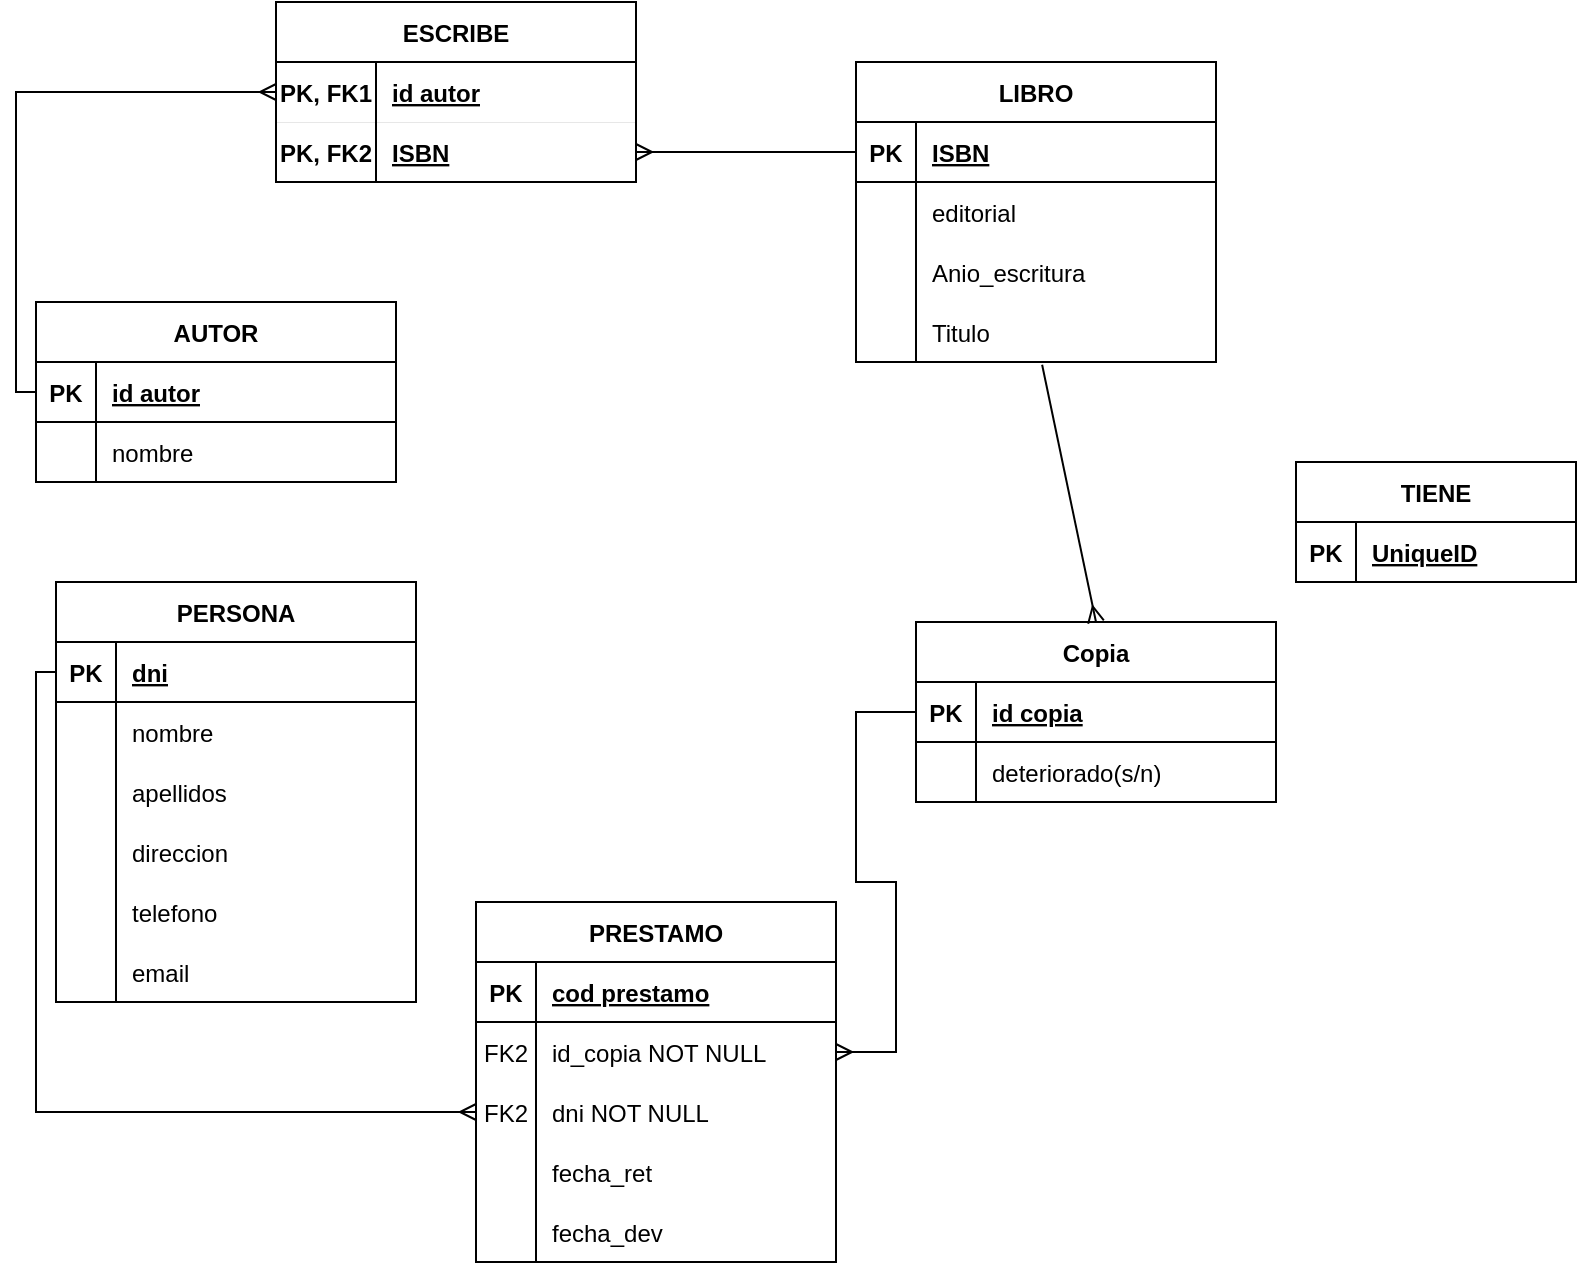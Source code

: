 <mxfile version="20.8.16" type="device"><diagram id="R2lEEEUBdFMjLlhIrx00" name="Page-1"><mxGraphModel dx="1036" dy="614" grid="1" gridSize="10" guides="1" tooltips="1" connect="1" arrows="1" fold="1" page="1" pageScale="1" pageWidth="850" pageHeight="1100" math="0" shadow="0" extFonts="Permanent Marker^https://fonts.googleapis.com/css?family=Permanent+Marker"><root><mxCell id="0"/><mxCell id="1" parent="0"/><mxCell id="1ohQYtcesGBiz8Ycspqm-1" value="AUTOR" style="shape=table;startSize=30;container=1;collapsible=1;childLayout=tableLayout;fixedRows=1;rowLines=0;fontStyle=1;align=center;resizeLast=1;" parent="1" vertex="1"><mxGeometry x="40" y="190" width="180" height="90" as="geometry"/></mxCell><mxCell id="1ohQYtcesGBiz8Ycspqm-2" value="" style="shape=tableRow;horizontal=0;startSize=0;swimlaneHead=0;swimlaneBody=0;fillColor=none;collapsible=0;dropTarget=0;points=[[0,0.5],[1,0.5]];portConstraint=eastwest;top=0;left=0;right=0;bottom=1;" parent="1ohQYtcesGBiz8Ycspqm-1" vertex="1"><mxGeometry y="30" width="180" height="30" as="geometry"/></mxCell><mxCell id="1ohQYtcesGBiz8Ycspqm-3" value="PK" style="shape=partialRectangle;connectable=0;fillColor=none;top=0;left=0;bottom=0;right=0;fontStyle=1;overflow=hidden;" parent="1ohQYtcesGBiz8Ycspqm-2" vertex="1"><mxGeometry width="30" height="30" as="geometry"><mxRectangle width="30" height="30" as="alternateBounds"/></mxGeometry></mxCell><mxCell id="1ohQYtcesGBiz8Ycspqm-4" value="id autor" style="shape=partialRectangle;connectable=0;fillColor=none;top=0;left=0;bottom=0;right=0;align=left;spacingLeft=6;fontStyle=5;overflow=hidden;" parent="1ohQYtcesGBiz8Ycspqm-2" vertex="1"><mxGeometry x="30" width="150" height="30" as="geometry"><mxRectangle width="150" height="30" as="alternateBounds"/></mxGeometry></mxCell><mxCell id="1ohQYtcesGBiz8Ycspqm-5" value="" style="shape=tableRow;horizontal=0;startSize=0;swimlaneHead=0;swimlaneBody=0;fillColor=none;collapsible=0;dropTarget=0;points=[[0,0.5],[1,0.5]];portConstraint=eastwest;top=0;left=0;right=0;bottom=0;" parent="1ohQYtcesGBiz8Ycspqm-1" vertex="1"><mxGeometry y="60" width="180" height="30" as="geometry"/></mxCell><mxCell id="1ohQYtcesGBiz8Ycspqm-6" value="" style="shape=partialRectangle;connectable=0;fillColor=none;top=0;left=0;bottom=0;right=0;editable=1;overflow=hidden;" parent="1ohQYtcesGBiz8Ycspqm-5" vertex="1"><mxGeometry width="30" height="30" as="geometry"><mxRectangle width="30" height="30" as="alternateBounds"/></mxGeometry></mxCell><mxCell id="1ohQYtcesGBiz8Ycspqm-7" value="nombre" style="shape=partialRectangle;connectable=0;fillColor=none;top=0;left=0;bottom=0;right=0;align=left;spacingLeft=6;overflow=hidden;" parent="1ohQYtcesGBiz8Ycspqm-5" vertex="1"><mxGeometry x="30" width="150" height="30" as="geometry"><mxRectangle width="150" height="30" as="alternateBounds"/></mxGeometry></mxCell><mxCell id="1ohQYtcesGBiz8Ycspqm-14" value="LIBRO" style="shape=table;startSize=30;container=1;collapsible=1;childLayout=tableLayout;fixedRows=1;rowLines=0;fontStyle=1;align=center;resizeLast=1;" parent="1" vertex="1"><mxGeometry x="450" y="70" width="180" height="150" as="geometry"/></mxCell><mxCell id="1ohQYtcesGBiz8Ycspqm-15" value="" style="shape=tableRow;horizontal=0;startSize=0;swimlaneHead=0;swimlaneBody=0;fillColor=none;collapsible=0;dropTarget=0;points=[[0,0.5],[1,0.5]];portConstraint=eastwest;top=0;left=0;right=0;bottom=1;" parent="1ohQYtcesGBiz8Ycspqm-14" vertex="1"><mxGeometry y="30" width="180" height="30" as="geometry"/></mxCell><mxCell id="1ohQYtcesGBiz8Ycspqm-16" value="PK" style="shape=partialRectangle;connectable=0;fillColor=none;top=0;left=0;bottom=0;right=0;fontStyle=1;overflow=hidden;" parent="1ohQYtcesGBiz8Ycspqm-15" vertex="1"><mxGeometry width="30" height="30" as="geometry"><mxRectangle width="30" height="30" as="alternateBounds"/></mxGeometry></mxCell><mxCell id="1ohQYtcesGBiz8Ycspqm-17" value="ISBN" style="shape=partialRectangle;connectable=0;fillColor=none;top=0;left=0;bottom=0;right=0;align=left;spacingLeft=6;fontStyle=5;overflow=hidden;" parent="1ohQYtcesGBiz8Ycspqm-15" vertex="1"><mxGeometry x="30" width="150" height="30" as="geometry"><mxRectangle width="150" height="30" as="alternateBounds"/></mxGeometry></mxCell><mxCell id="1ohQYtcesGBiz8Ycspqm-18" value="" style="shape=tableRow;horizontal=0;startSize=0;swimlaneHead=0;swimlaneBody=0;fillColor=none;collapsible=0;dropTarget=0;points=[[0,0.5],[1,0.5]];portConstraint=eastwest;top=0;left=0;right=0;bottom=0;" parent="1ohQYtcesGBiz8Ycspqm-14" vertex="1"><mxGeometry y="60" width="180" height="30" as="geometry"/></mxCell><mxCell id="1ohQYtcesGBiz8Ycspqm-19" value="" style="shape=partialRectangle;connectable=0;fillColor=none;top=0;left=0;bottom=0;right=0;editable=1;overflow=hidden;" parent="1ohQYtcesGBiz8Ycspqm-18" vertex="1"><mxGeometry width="30" height="30" as="geometry"><mxRectangle width="30" height="30" as="alternateBounds"/></mxGeometry></mxCell><mxCell id="1ohQYtcesGBiz8Ycspqm-20" value="editorial" style="shape=partialRectangle;connectable=0;fillColor=none;top=0;left=0;bottom=0;right=0;align=left;spacingLeft=6;overflow=hidden;" parent="1ohQYtcesGBiz8Ycspqm-18" vertex="1"><mxGeometry x="30" width="150" height="30" as="geometry"><mxRectangle width="150" height="30" as="alternateBounds"/></mxGeometry></mxCell><mxCell id="1ohQYtcesGBiz8Ycspqm-21" value="" style="shape=tableRow;horizontal=0;startSize=0;swimlaneHead=0;swimlaneBody=0;fillColor=none;collapsible=0;dropTarget=0;points=[[0,0.5],[1,0.5]];portConstraint=eastwest;top=0;left=0;right=0;bottom=0;" parent="1ohQYtcesGBiz8Ycspqm-14" vertex="1"><mxGeometry y="90" width="180" height="30" as="geometry"/></mxCell><mxCell id="1ohQYtcesGBiz8Ycspqm-22" value="" style="shape=partialRectangle;connectable=0;fillColor=none;top=0;left=0;bottom=0;right=0;editable=1;overflow=hidden;" parent="1ohQYtcesGBiz8Ycspqm-21" vertex="1"><mxGeometry width="30" height="30" as="geometry"><mxRectangle width="30" height="30" as="alternateBounds"/></mxGeometry></mxCell><mxCell id="1ohQYtcesGBiz8Ycspqm-23" value="Anio_escritura" style="shape=partialRectangle;connectable=0;fillColor=none;top=0;left=0;bottom=0;right=0;align=left;spacingLeft=6;overflow=hidden;" parent="1ohQYtcesGBiz8Ycspqm-21" vertex="1"><mxGeometry x="30" width="150" height="30" as="geometry"><mxRectangle width="150" height="30" as="alternateBounds"/></mxGeometry></mxCell><mxCell id="1ohQYtcesGBiz8Ycspqm-24" value="" style="shape=tableRow;horizontal=0;startSize=0;swimlaneHead=0;swimlaneBody=0;fillColor=none;collapsible=0;dropTarget=0;points=[[0,0.5],[1,0.5]];portConstraint=eastwest;top=0;left=0;right=0;bottom=0;" parent="1ohQYtcesGBiz8Ycspqm-14" vertex="1"><mxGeometry y="120" width="180" height="30" as="geometry"/></mxCell><mxCell id="1ohQYtcesGBiz8Ycspqm-25" value="" style="shape=partialRectangle;connectable=0;fillColor=none;top=0;left=0;bottom=0;right=0;editable=1;overflow=hidden;" parent="1ohQYtcesGBiz8Ycspqm-24" vertex="1"><mxGeometry width="30" height="30" as="geometry"><mxRectangle width="30" height="30" as="alternateBounds"/></mxGeometry></mxCell><mxCell id="1ohQYtcesGBiz8Ycspqm-26" value="Titulo" style="shape=partialRectangle;connectable=0;fillColor=none;top=0;left=0;bottom=0;right=0;align=left;spacingLeft=6;overflow=hidden;" parent="1ohQYtcesGBiz8Ycspqm-24" vertex="1"><mxGeometry x="30" width="150" height="30" as="geometry"><mxRectangle width="150" height="30" as="alternateBounds"/></mxGeometry></mxCell><mxCell id="1ohQYtcesGBiz8Ycspqm-27" value="ESCRIBE" style="shape=table;startSize=30;container=1;collapsible=1;childLayout=tableLayout;fixedRows=1;rowLines=0;fontStyle=1;align=center;resizeLast=1;" parent="1" vertex="1"><mxGeometry x="160" y="40" width="180" height="90" as="geometry"/></mxCell><mxCell id="1ohQYtcesGBiz8Ycspqm-28" value="" style="shape=tableRow;horizontal=0;startSize=0;swimlaneHead=0;swimlaneBody=0;fillColor=none;collapsible=0;dropTarget=0;points=[[0,0.5],[1,0.5]];portConstraint=eastwest;top=0;left=0;right=0;bottom=1;strokeWidth=0;" parent="1ohQYtcesGBiz8Ycspqm-27" vertex="1"><mxGeometry y="30" width="180" height="30" as="geometry"/></mxCell><mxCell id="1ohQYtcesGBiz8Ycspqm-29" value="PK, FK1" style="shape=partialRectangle;connectable=0;fillColor=none;top=0;left=0;bottom=0;right=0;fontStyle=1;overflow=hidden;" parent="1ohQYtcesGBiz8Ycspqm-28" vertex="1"><mxGeometry width="50" height="30" as="geometry"><mxRectangle width="50" height="30" as="alternateBounds"/></mxGeometry></mxCell><mxCell id="1ohQYtcesGBiz8Ycspqm-30" value="id autor" style="shape=partialRectangle;connectable=0;fillColor=none;top=0;left=0;bottom=0;right=0;align=left;spacingLeft=6;fontStyle=5;overflow=hidden;" parent="1ohQYtcesGBiz8Ycspqm-28" vertex="1"><mxGeometry x="50" width="130" height="30" as="geometry"><mxRectangle width="130" height="30" as="alternateBounds"/></mxGeometry></mxCell><mxCell id="1ohQYtcesGBiz8Ycspqm-40" value="" style="shape=tableRow;horizontal=0;startSize=0;swimlaneHead=0;swimlaneBody=0;fillColor=none;collapsible=0;dropTarget=0;points=[[0,0.5],[1,0.5]];portConstraint=eastwest;top=0;left=0;right=0;bottom=1;" parent="1ohQYtcesGBiz8Ycspqm-27" vertex="1"><mxGeometry y="60" width="180" height="30" as="geometry"/></mxCell><mxCell id="1ohQYtcesGBiz8Ycspqm-41" value="PK, FK2" style="shape=partialRectangle;connectable=0;fillColor=none;top=0;left=0;bottom=0;right=0;fontStyle=1;overflow=hidden;" parent="1ohQYtcesGBiz8Ycspqm-40" vertex="1"><mxGeometry width="50" height="30" as="geometry"><mxRectangle width="50" height="30" as="alternateBounds"/></mxGeometry></mxCell><mxCell id="1ohQYtcesGBiz8Ycspqm-42" value="ISBN" style="shape=partialRectangle;connectable=0;fillColor=none;top=0;left=0;bottom=0;right=0;align=left;spacingLeft=6;fontStyle=5;overflow=hidden;" parent="1ohQYtcesGBiz8Ycspqm-40" vertex="1"><mxGeometry x="50" width="130" height="30" as="geometry"><mxRectangle width="130" height="30" as="alternateBounds"/></mxGeometry></mxCell><mxCell id="1ohQYtcesGBiz8Ycspqm-43" value="" style="edgeStyle=orthogonalEdgeStyle;fontSize=12;html=1;endArrow=ERmany;rounded=0;exitX=0;exitY=0.5;exitDx=0;exitDy=0;entryX=0;entryY=0.5;entryDx=0;entryDy=0;" parent="1" source="1ohQYtcesGBiz8Ycspqm-2" target="1ohQYtcesGBiz8Ycspqm-28" edge="1"><mxGeometry width="100" height="100" relative="1" as="geometry"><mxPoint x="60" y="230" as="sourcePoint"/><mxPoint x="160" y="130" as="targetPoint"/></mxGeometry></mxCell><mxCell id="1ohQYtcesGBiz8Ycspqm-44" value="" style="edgeStyle=orthogonalEdgeStyle;fontSize=12;html=1;endArrow=ERmany;rounded=0;exitX=0;exitY=0.5;exitDx=0;exitDy=0;entryX=1;entryY=0.5;entryDx=0;entryDy=0;" parent="1" source="1ohQYtcesGBiz8Ycspqm-15" target="1ohQYtcesGBiz8Ycspqm-40" edge="1"><mxGeometry width="100" height="100" relative="1" as="geometry"><mxPoint x="370" y="270" as="sourcePoint"/><mxPoint x="470" y="170" as="targetPoint"/></mxGeometry></mxCell><mxCell id="1ohQYtcesGBiz8Ycspqm-45" value="Copia" style="shape=table;startSize=30;container=1;collapsible=1;childLayout=tableLayout;fixedRows=1;rowLines=0;fontStyle=1;align=center;resizeLast=1;strokeWidth=1;" parent="1" vertex="1"><mxGeometry x="480" y="350" width="180" height="90" as="geometry"/></mxCell><mxCell id="1ohQYtcesGBiz8Ycspqm-46" value="" style="shape=tableRow;horizontal=0;startSize=0;swimlaneHead=0;swimlaneBody=0;fillColor=none;collapsible=0;dropTarget=0;points=[[0,0.5],[1,0.5]];portConstraint=eastwest;top=0;left=0;right=0;bottom=1;strokeWidth=1;" parent="1ohQYtcesGBiz8Ycspqm-45" vertex="1"><mxGeometry y="30" width="180" height="30" as="geometry"/></mxCell><mxCell id="1ohQYtcesGBiz8Ycspqm-47" value="PK" style="shape=partialRectangle;connectable=0;fillColor=none;top=0;left=0;bottom=0;right=0;fontStyle=1;overflow=hidden;strokeWidth=0;" parent="1ohQYtcesGBiz8Ycspqm-46" vertex="1"><mxGeometry width="30" height="30" as="geometry"><mxRectangle width="30" height="30" as="alternateBounds"/></mxGeometry></mxCell><mxCell id="1ohQYtcesGBiz8Ycspqm-48" value="id copia" style="shape=partialRectangle;connectable=0;fillColor=none;top=0;left=0;bottom=0;right=0;align=left;spacingLeft=6;fontStyle=5;overflow=hidden;strokeWidth=0;" parent="1ohQYtcesGBiz8Ycspqm-46" vertex="1"><mxGeometry x="30" width="150" height="30" as="geometry"><mxRectangle width="150" height="30" as="alternateBounds"/></mxGeometry></mxCell><mxCell id="1ohQYtcesGBiz8Ycspqm-49" value="" style="shape=tableRow;horizontal=0;startSize=0;swimlaneHead=0;swimlaneBody=0;fillColor=none;collapsible=0;dropTarget=0;points=[[0,0.5],[1,0.5]];portConstraint=eastwest;top=0;left=0;right=0;bottom=0;strokeWidth=0;" parent="1ohQYtcesGBiz8Ycspqm-45" vertex="1"><mxGeometry y="60" width="180" height="30" as="geometry"/></mxCell><mxCell id="1ohQYtcesGBiz8Ycspqm-50" value="" style="shape=partialRectangle;connectable=0;fillColor=none;top=0;left=0;bottom=0;right=0;editable=1;overflow=hidden;strokeWidth=0;" parent="1ohQYtcesGBiz8Ycspqm-49" vertex="1"><mxGeometry width="30" height="30" as="geometry"><mxRectangle width="30" height="30" as="alternateBounds"/></mxGeometry></mxCell><mxCell id="1ohQYtcesGBiz8Ycspqm-51" value="deteriorado(s/n)" style="shape=partialRectangle;connectable=0;fillColor=none;top=0;left=0;bottom=0;right=0;align=left;spacingLeft=6;overflow=hidden;strokeWidth=0;" parent="1ohQYtcesGBiz8Ycspqm-49" vertex="1"><mxGeometry x="30" width="150" height="30" as="geometry"><mxRectangle width="150" height="30" as="alternateBounds"/></mxGeometry></mxCell><mxCell id="1ohQYtcesGBiz8Ycspqm-58" value="PERSONA" style="shape=table;startSize=30;container=1;collapsible=1;childLayout=tableLayout;fixedRows=1;rowLines=0;fontStyle=1;align=center;resizeLast=1;strokeWidth=1;" parent="1" vertex="1"><mxGeometry x="50" y="330" width="180" height="210" as="geometry"/></mxCell><mxCell id="1ohQYtcesGBiz8Ycspqm-59" value="" style="shape=tableRow;horizontal=0;startSize=0;swimlaneHead=0;swimlaneBody=0;fillColor=none;collapsible=0;dropTarget=0;points=[[0,0.5],[1,0.5]];portConstraint=eastwest;top=0;left=0;right=0;bottom=1;strokeWidth=1;" parent="1ohQYtcesGBiz8Ycspqm-58" vertex="1"><mxGeometry y="30" width="180" height="30" as="geometry"/></mxCell><mxCell id="1ohQYtcesGBiz8Ycspqm-60" value="PK" style="shape=partialRectangle;connectable=0;fillColor=none;top=0;left=0;bottom=0;right=0;fontStyle=1;overflow=hidden;strokeWidth=1;" parent="1ohQYtcesGBiz8Ycspqm-59" vertex="1"><mxGeometry width="30" height="30" as="geometry"><mxRectangle width="30" height="30" as="alternateBounds"/></mxGeometry></mxCell><mxCell id="1ohQYtcesGBiz8Ycspqm-61" value="dni" style="shape=partialRectangle;connectable=0;fillColor=none;top=0;left=0;bottom=0;right=0;align=left;spacingLeft=6;fontStyle=5;overflow=hidden;strokeWidth=1;" parent="1ohQYtcesGBiz8Ycspqm-59" vertex="1"><mxGeometry x="30" width="150" height="30" as="geometry"><mxRectangle width="150" height="30" as="alternateBounds"/></mxGeometry></mxCell><mxCell id="1ohQYtcesGBiz8Ycspqm-62" value="" style="shape=tableRow;horizontal=0;startSize=0;swimlaneHead=0;swimlaneBody=0;fillColor=none;collapsible=0;dropTarget=0;points=[[0,0.5],[1,0.5]];portConstraint=eastwest;top=0;left=0;right=0;bottom=0;strokeWidth=1;" parent="1ohQYtcesGBiz8Ycspqm-58" vertex="1"><mxGeometry y="60" width="180" height="30" as="geometry"/></mxCell><mxCell id="1ohQYtcesGBiz8Ycspqm-63" value="" style="shape=partialRectangle;connectable=0;fillColor=none;top=0;left=0;bottom=0;right=0;editable=1;overflow=hidden;strokeWidth=1;" parent="1ohQYtcesGBiz8Ycspqm-62" vertex="1"><mxGeometry width="30" height="30" as="geometry"><mxRectangle width="30" height="30" as="alternateBounds"/></mxGeometry></mxCell><mxCell id="1ohQYtcesGBiz8Ycspqm-64" value="nombre" style="shape=partialRectangle;connectable=0;fillColor=none;top=0;left=0;bottom=0;right=0;align=left;spacingLeft=6;overflow=hidden;strokeWidth=1;" parent="1ohQYtcesGBiz8Ycspqm-62" vertex="1"><mxGeometry x="30" width="150" height="30" as="geometry"><mxRectangle width="150" height="30" as="alternateBounds"/></mxGeometry></mxCell><mxCell id="1ohQYtcesGBiz8Ycspqm-65" value="" style="shape=tableRow;horizontal=0;startSize=0;swimlaneHead=0;swimlaneBody=0;fillColor=none;collapsible=0;dropTarget=0;points=[[0,0.5],[1,0.5]];portConstraint=eastwest;top=0;left=0;right=0;bottom=0;strokeWidth=1;" parent="1ohQYtcesGBiz8Ycspqm-58" vertex="1"><mxGeometry y="90" width="180" height="30" as="geometry"/></mxCell><mxCell id="1ohQYtcesGBiz8Ycspqm-66" value="" style="shape=partialRectangle;connectable=0;fillColor=none;top=0;left=0;bottom=0;right=0;editable=1;overflow=hidden;strokeWidth=1;" parent="1ohQYtcesGBiz8Ycspqm-65" vertex="1"><mxGeometry width="30" height="30" as="geometry"><mxRectangle width="30" height="30" as="alternateBounds"/></mxGeometry></mxCell><mxCell id="1ohQYtcesGBiz8Ycspqm-67" value="apellidos" style="shape=partialRectangle;connectable=0;fillColor=none;top=0;left=0;bottom=0;right=0;align=left;spacingLeft=6;overflow=hidden;strokeWidth=1;" parent="1ohQYtcesGBiz8Ycspqm-65" vertex="1"><mxGeometry x="30" width="150" height="30" as="geometry"><mxRectangle width="150" height="30" as="alternateBounds"/></mxGeometry></mxCell><mxCell id="1ohQYtcesGBiz8Ycspqm-68" value="" style="shape=tableRow;horizontal=0;startSize=0;swimlaneHead=0;swimlaneBody=0;fillColor=none;collapsible=0;dropTarget=0;points=[[0,0.5],[1,0.5]];portConstraint=eastwest;top=0;left=0;right=0;bottom=0;strokeWidth=1;" parent="1ohQYtcesGBiz8Ycspqm-58" vertex="1"><mxGeometry y="120" width="180" height="30" as="geometry"/></mxCell><mxCell id="1ohQYtcesGBiz8Ycspqm-69" value="" style="shape=partialRectangle;connectable=0;fillColor=none;top=0;left=0;bottom=0;right=0;editable=1;overflow=hidden;strokeWidth=1;" parent="1ohQYtcesGBiz8Ycspqm-68" vertex="1"><mxGeometry width="30" height="30" as="geometry"><mxRectangle width="30" height="30" as="alternateBounds"/></mxGeometry></mxCell><mxCell id="1ohQYtcesGBiz8Ycspqm-70" value="direccion" style="shape=partialRectangle;connectable=0;fillColor=none;top=0;left=0;bottom=0;right=0;align=left;spacingLeft=6;overflow=hidden;strokeWidth=1;" parent="1ohQYtcesGBiz8Ycspqm-68" vertex="1"><mxGeometry x="30" width="150" height="30" as="geometry"><mxRectangle width="150" height="30" as="alternateBounds"/></mxGeometry></mxCell><mxCell id="1ohQYtcesGBiz8Ycspqm-71" value="" style="shape=tableRow;horizontal=0;startSize=0;swimlaneHead=0;swimlaneBody=0;fillColor=none;collapsible=0;dropTarget=0;points=[[0,0.5],[1,0.5]];portConstraint=eastwest;top=0;left=0;right=0;bottom=0;strokeWidth=1;" parent="1ohQYtcesGBiz8Ycspqm-58" vertex="1"><mxGeometry y="150" width="180" height="30" as="geometry"/></mxCell><mxCell id="1ohQYtcesGBiz8Ycspqm-72" value="" style="shape=partialRectangle;connectable=0;fillColor=none;top=0;left=0;bottom=0;right=0;editable=1;overflow=hidden;strokeWidth=1;" parent="1ohQYtcesGBiz8Ycspqm-71" vertex="1"><mxGeometry width="30" height="30" as="geometry"><mxRectangle width="30" height="30" as="alternateBounds"/></mxGeometry></mxCell><mxCell id="1ohQYtcesGBiz8Ycspqm-73" value="telefono" style="shape=partialRectangle;connectable=0;fillColor=none;top=0;left=0;bottom=0;right=0;align=left;spacingLeft=6;overflow=hidden;strokeWidth=1;" parent="1ohQYtcesGBiz8Ycspqm-71" vertex="1"><mxGeometry x="30" width="150" height="30" as="geometry"><mxRectangle width="150" height="30" as="alternateBounds"/></mxGeometry></mxCell><mxCell id="1ohQYtcesGBiz8Ycspqm-74" value="" style="shape=tableRow;horizontal=0;startSize=0;swimlaneHead=0;swimlaneBody=0;fillColor=none;collapsible=0;dropTarget=0;points=[[0,0.5],[1,0.5]];portConstraint=eastwest;top=0;left=0;right=0;bottom=0;strokeWidth=1;" parent="1ohQYtcesGBiz8Ycspqm-58" vertex="1"><mxGeometry y="180" width="180" height="30" as="geometry"/></mxCell><mxCell id="1ohQYtcesGBiz8Ycspqm-75" value="" style="shape=partialRectangle;connectable=0;fillColor=none;top=0;left=0;bottom=0;right=0;editable=1;overflow=hidden;strokeWidth=1;" parent="1ohQYtcesGBiz8Ycspqm-74" vertex="1"><mxGeometry width="30" height="30" as="geometry"><mxRectangle width="30" height="30" as="alternateBounds"/></mxGeometry></mxCell><mxCell id="1ohQYtcesGBiz8Ycspqm-76" value="email" style="shape=partialRectangle;connectable=0;fillColor=none;top=0;left=0;bottom=0;right=0;align=left;spacingLeft=6;overflow=hidden;strokeWidth=1;" parent="1ohQYtcesGBiz8Ycspqm-74" vertex="1"><mxGeometry x="30" width="150" height="30" as="geometry"><mxRectangle width="150" height="30" as="alternateBounds"/></mxGeometry></mxCell><mxCell id="1ohQYtcesGBiz8Ycspqm-77" value="PRESTAMO" style="shape=table;startSize=30;container=1;collapsible=1;childLayout=tableLayout;fixedRows=1;rowLines=0;fontStyle=1;align=center;resizeLast=1;strokeWidth=1;" parent="1" vertex="1"><mxGeometry x="260" y="490" width="180" height="180" as="geometry"/></mxCell><mxCell id="1ohQYtcesGBiz8Ycspqm-78" value="" style="shape=tableRow;horizontal=0;startSize=0;swimlaneHead=0;swimlaneBody=0;fillColor=none;collapsible=0;dropTarget=0;points=[[0,0.5],[1,0.5]];portConstraint=eastwest;top=0;left=0;right=0;bottom=1;strokeWidth=1;" parent="1ohQYtcesGBiz8Ycspqm-77" vertex="1"><mxGeometry y="30" width="180" height="30" as="geometry"/></mxCell><mxCell id="1ohQYtcesGBiz8Ycspqm-79" value="PK" style="shape=partialRectangle;connectable=0;fillColor=none;top=0;left=0;bottom=0;right=0;fontStyle=1;overflow=hidden;strokeWidth=1;" parent="1ohQYtcesGBiz8Ycspqm-78" vertex="1"><mxGeometry width="30" height="30" as="geometry"><mxRectangle width="30" height="30" as="alternateBounds"/></mxGeometry></mxCell><mxCell id="1ohQYtcesGBiz8Ycspqm-80" value="cod prestamo" style="shape=partialRectangle;connectable=0;fillColor=none;top=0;left=0;bottom=0;right=0;align=left;spacingLeft=6;fontStyle=5;overflow=hidden;strokeWidth=1;" parent="1ohQYtcesGBiz8Ycspqm-78" vertex="1"><mxGeometry x="30" width="150" height="30" as="geometry"><mxRectangle width="150" height="30" as="alternateBounds"/></mxGeometry></mxCell><mxCell id="SCJznCtWIMrE-KlZtZyy-2" value="" style="shape=tableRow;horizontal=0;startSize=0;swimlaneHead=0;swimlaneBody=0;fillColor=none;collapsible=0;dropTarget=0;points=[[0,0.5],[1,0.5]];portConstraint=eastwest;top=0;left=0;right=0;bottom=0;" vertex="1" parent="1ohQYtcesGBiz8Ycspqm-77"><mxGeometry y="60" width="180" height="30" as="geometry"/></mxCell><mxCell id="SCJznCtWIMrE-KlZtZyy-3" value="FK2" style="shape=partialRectangle;connectable=0;fillColor=none;top=0;left=0;bottom=0;right=0;editable=1;overflow=hidden;" vertex="1" parent="SCJznCtWIMrE-KlZtZyy-2"><mxGeometry width="30" height="30" as="geometry"><mxRectangle width="30" height="30" as="alternateBounds"/></mxGeometry></mxCell><mxCell id="SCJznCtWIMrE-KlZtZyy-4" value="id_copia NOT NULL" style="shape=partialRectangle;connectable=0;fillColor=none;top=0;left=0;bottom=0;right=0;align=left;spacingLeft=6;overflow=hidden;" vertex="1" parent="SCJznCtWIMrE-KlZtZyy-2"><mxGeometry x="30" width="150" height="30" as="geometry"><mxRectangle width="150" height="30" as="alternateBounds"/></mxGeometry></mxCell><mxCell id="SCJznCtWIMrE-KlZtZyy-5" value="" style="shape=tableRow;horizontal=0;startSize=0;swimlaneHead=0;swimlaneBody=0;fillColor=none;collapsible=0;dropTarget=0;points=[[0,0.5],[1,0.5]];portConstraint=eastwest;top=0;left=0;right=0;bottom=0;" vertex="1" parent="1ohQYtcesGBiz8Ycspqm-77"><mxGeometry y="90" width="180" height="30" as="geometry"/></mxCell><mxCell id="SCJznCtWIMrE-KlZtZyy-6" value="FK2" style="shape=partialRectangle;connectable=0;fillColor=none;top=0;left=0;bottom=0;right=0;editable=1;overflow=hidden;" vertex="1" parent="SCJznCtWIMrE-KlZtZyy-5"><mxGeometry width="30" height="30" as="geometry"><mxRectangle width="30" height="30" as="alternateBounds"/></mxGeometry></mxCell><mxCell id="SCJznCtWIMrE-KlZtZyy-7" value="dni NOT NULL" style="shape=partialRectangle;connectable=0;fillColor=none;top=0;left=0;bottom=0;right=0;align=left;spacingLeft=6;overflow=hidden;" vertex="1" parent="SCJznCtWIMrE-KlZtZyy-5"><mxGeometry x="30" width="150" height="30" as="geometry"><mxRectangle width="150" height="30" as="alternateBounds"/></mxGeometry></mxCell><mxCell id="1ohQYtcesGBiz8Ycspqm-81" value="" style="shape=tableRow;horizontal=0;startSize=0;swimlaneHead=0;swimlaneBody=0;fillColor=none;collapsible=0;dropTarget=0;points=[[0,0.5],[1,0.5]];portConstraint=eastwest;top=0;left=0;right=0;bottom=0;strokeWidth=1;" parent="1ohQYtcesGBiz8Ycspqm-77" vertex="1"><mxGeometry y="120" width="180" height="30" as="geometry"/></mxCell><mxCell id="1ohQYtcesGBiz8Ycspqm-82" value="" style="shape=partialRectangle;connectable=0;fillColor=none;top=0;left=0;bottom=0;right=0;editable=1;overflow=hidden;strokeWidth=1;" parent="1ohQYtcesGBiz8Ycspqm-81" vertex="1"><mxGeometry width="30" height="30" as="geometry"><mxRectangle width="30" height="30" as="alternateBounds"/></mxGeometry></mxCell><mxCell id="1ohQYtcesGBiz8Ycspqm-83" value="fecha_ret" style="shape=partialRectangle;connectable=0;fillColor=none;top=0;left=0;bottom=0;right=0;align=left;spacingLeft=6;overflow=hidden;strokeWidth=1;" parent="1ohQYtcesGBiz8Ycspqm-81" vertex="1"><mxGeometry x="30" width="150" height="30" as="geometry"><mxRectangle width="150" height="30" as="alternateBounds"/></mxGeometry></mxCell><mxCell id="1ohQYtcesGBiz8Ycspqm-84" value="" style="shape=tableRow;horizontal=0;startSize=0;swimlaneHead=0;swimlaneBody=0;fillColor=none;collapsible=0;dropTarget=0;points=[[0,0.5],[1,0.5]];portConstraint=eastwest;top=0;left=0;right=0;bottom=0;strokeWidth=1;" parent="1ohQYtcesGBiz8Ycspqm-77" vertex="1"><mxGeometry y="150" width="180" height="30" as="geometry"/></mxCell><mxCell id="1ohQYtcesGBiz8Ycspqm-85" value="" style="shape=partialRectangle;connectable=0;fillColor=none;top=0;left=0;bottom=0;right=0;editable=1;overflow=hidden;strokeWidth=1;" parent="1ohQYtcesGBiz8Ycspqm-84" vertex="1"><mxGeometry width="30" height="30" as="geometry"><mxRectangle width="30" height="30" as="alternateBounds"/></mxGeometry></mxCell><mxCell id="1ohQYtcesGBiz8Ycspqm-86" value="fecha_dev" style="shape=partialRectangle;connectable=0;fillColor=none;top=0;left=0;bottom=0;right=0;align=left;spacingLeft=6;overflow=hidden;strokeWidth=1;" parent="1ohQYtcesGBiz8Ycspqm-84" vertex="1"><mxGeometry x="30" width="150" height="30" as="geometry"><mxRectangle width="150" height="30" as="alternateBounds"/></mxGeometry></mxCell><mxCell id="1ohQYtcesGBiz8Ycspqm-90" value="" style="fontSize=12;html=1;endArrow=ERmany;rounded=0;entryX=0.5;entryY=0;entryDx=0;entryDy=0;exitX=0.517;exitY=1.047;exitDx=0;exitDy=0;exitPerimeter=0;" parent="1" source="1ohQYtcesGBiz8Ycspqm-24" target="1ohQYtcesGBiz8Ycspqm-45" edge="1"><mxGeometry width="100" height="100" relative="1" as="geometry"><mxPoint x="640" y="203" as="sourcePoint"/><mxPoint x="460" y="300" as="targetPoint"/></mxGeometry></mxCell><mxCell id="1ohQYtcesGBiz8Ycspqm-94" value="TIENE" style="shape=table;startSize=30;container=1;collapsible=1;childLayout=tableLayout;fixedRows=1;rowLines=0;fontStyle=1;align=center;resizeLast=1;strokeWidth=1;" parent="1" vertex="1"><mxGeometry x="670" y="270" width="140" height="60" as="geometry"/></mxCell><mxCell id="1ohQYtcesGBiz8Ycspqm-95" value="" style="shape=tableRow;horizontal=0;startSize=0;swimlaneHead=0;swimlaneBody=0;fillColor=none;collapsible=0;dropTarget=0;points=[[0,0.5],[1,0.5]];portConstraint=eastwest;top=0;left=0;right=0;bottom=1;strokeWidth=1;" parent="1ohQYtcesGBiz8Ycspqm-94" vertex="1"><mxGeometry y="30" width="140" height="30" as="geometry"/></mxCell><mxCell id="1ohQYtcesGBiz8Ycspqm-96" value="PK" style="shape=partialRectangle;connectable=0;fillColor=none;top=0;left=0;bottom=0;right=0;fontStyle=1;overflow=hidden;strokeWidth=1;" parent="1ohQYtcesGBiz8Ycspqm-95" vertex="1"><mxGeometry width="30" height="30" as="geometry"><mxRectangle width="30" height="30" as="alternateBounds"/></mxGeometry></mxCell><mxCell id="1ohQYtcesGBiz8Ycspqm-97" value="UniqueID" style="shape=partialRectangle;connectable=0;fillColor=none;top=0;left=0;bottom=0;right=0;align=left;spacingLeft=6;fontStyle=5;overflow=hidden;strokeWidth=1;" parent="1ohQYtcesGBiz8Ycspqm-95" vertex="1"><mxGeometry x="30" width="110" height="30" as="geometry"><mxRectangle width="110" height="30" as="alternateBounds"/></mxGeometry></mxCell><mxCell id="SCJznCtWIMrE-KlZtZyy-8" value="" style="edgeStyle=orthogonalEdgeStyle;fontSize=12;html=1;endArrow=ERmany;rounded=0;exitX=0;exitY=0.5;exitDx=0;exitDy=0;entryX=0;entryY=0.5;entryDx=0;entryDy=0;" edge="1" parent="1" source="1ohQYtcesGBiz8Ycspqm-59" target="SCJznCtWIMrE-KlZtZyy-5"><mxGeometry width="100" height="100" relative="1" as="geometry"><mxPoint x="370" y="370" as="sourcePoint"/><mxPoint x="230" y="580" as="targetPoint"/></mxGeometry></mxCell><mxCell id="SCJznCtWIMrE-KlZtZyy-11" value="" style="edgeStyle=entityRelationEdgeStyle;fontSize=12;html=1;endArrow=ERmany;rounded=0;entryX=1;entryY=0.5;entryDx=0;entryDy=0;exitX=0;exitY=0.5;exitDx=0;exitDy=0;" edge="1" parent="1" source="1ohQYtcesGBiz8Ycspqm-46" target="SCJznCtWIMrE-KlZtZyy-2"><mxGeometry width="100" height="100" relative="1" as="geometry"><mxPoint x="370" y="470" as="sourcePoint"/><mxPoint x="470" y="370" as="targetPoint"/></mxGeometry></mxCell></root></mxGraphModel></diagram></mxfile>